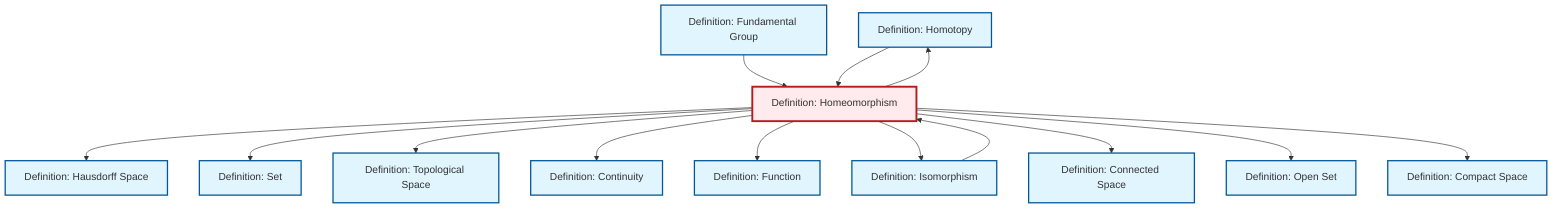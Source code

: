 graph TD
    classDef definition fill:#e1f5fe,stroke:#01579b,stroke-width:2px
    classDef theorem fill:#f3e5f5,stroke:#4a148c,stroke-width:2px
    classDef axiom fill:#fff3e0,stroke:#e65100,stroke-width:2px
    classDef example fill:#e8f5e9,stroke:#1b5e20,stroke-width:2px
    classDef current fill:#ffebee,stroke:#b71c1c,stroke-width:3px
    def-homotopy["Definition: Homotopy"]:::definition
    def-hausdorff["Definition: Hausdorff Space"]:::definition
    def-function["Definition: Function"]:::definition
    def-homeomorphism["Definition: Homeomorphism"]:::definition
    def-connected["Definition: Connected Space"]:::definition
    def-topological-space["Definition: Topological Space"]:::definition
    def-isomorphism["Definition: Isomorphism"]:::definition
    def-fundamental-group["Definition: Fundamental Group"]:::definition
    def-continuity["Definition: Continuity"]:::definition
    def-open-set["Definition: Open Set"]:::definition
    def-compact["Definition: Compact Space"]:::definition
    def-set["Definition: Set"]:::definition
    def-homeomorphism --> def-hausdorff
    def-isomorphism --> def-homeomorphism
    def-homeomorphism --> def-homotopy
    def-fundamental-group --> def-homeomorphism
    def-homeomorphism --> def-set
    def-homeomorphism --> def-topological-space
    def-homeomorphism --> def-continuity
    def-homeomorphism --> def-function
    def-homeomorphism --> def-isomorphism
    def-homeomorphism --> def-connected
    def-homeomorphism --> def-open-set
    def-homotopy --> def-homeomorphism
    def-homeomorphism --> def-compact
    class def-homeomorphism current